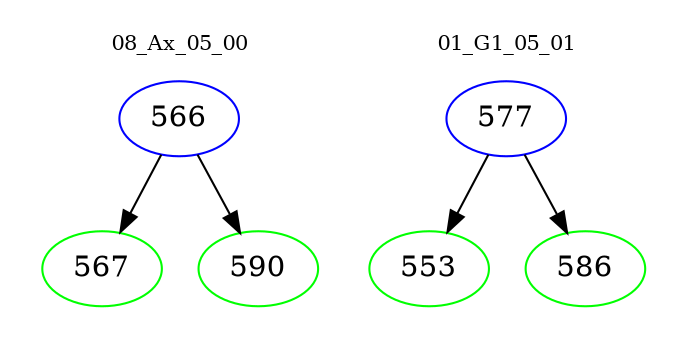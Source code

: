 digraph{
subgraph cluster_0 {
color = white
label = "08_Ax_05_00";
fontsize=10;
T0_566 [label="566", color="blue"]
T0_566 -> T0_567 [color="black"]
T0_567 [label="567", color="green"]
T0_566 -> T0_590 [color="black"]
T0_590 [label="590", color="green"]
}
subgraph cluster_1 {
color = white
label = "01_G1_05_01";
fontsize=10;
T1_577 [label="577", color="blue"]
T1_577 -> T1_553 [color="black"]
T1_553 [label="553", color="green"]
T1_577 -> T1_586 [color="black"]
T1_586 [label="586", color="green"]
}
}
